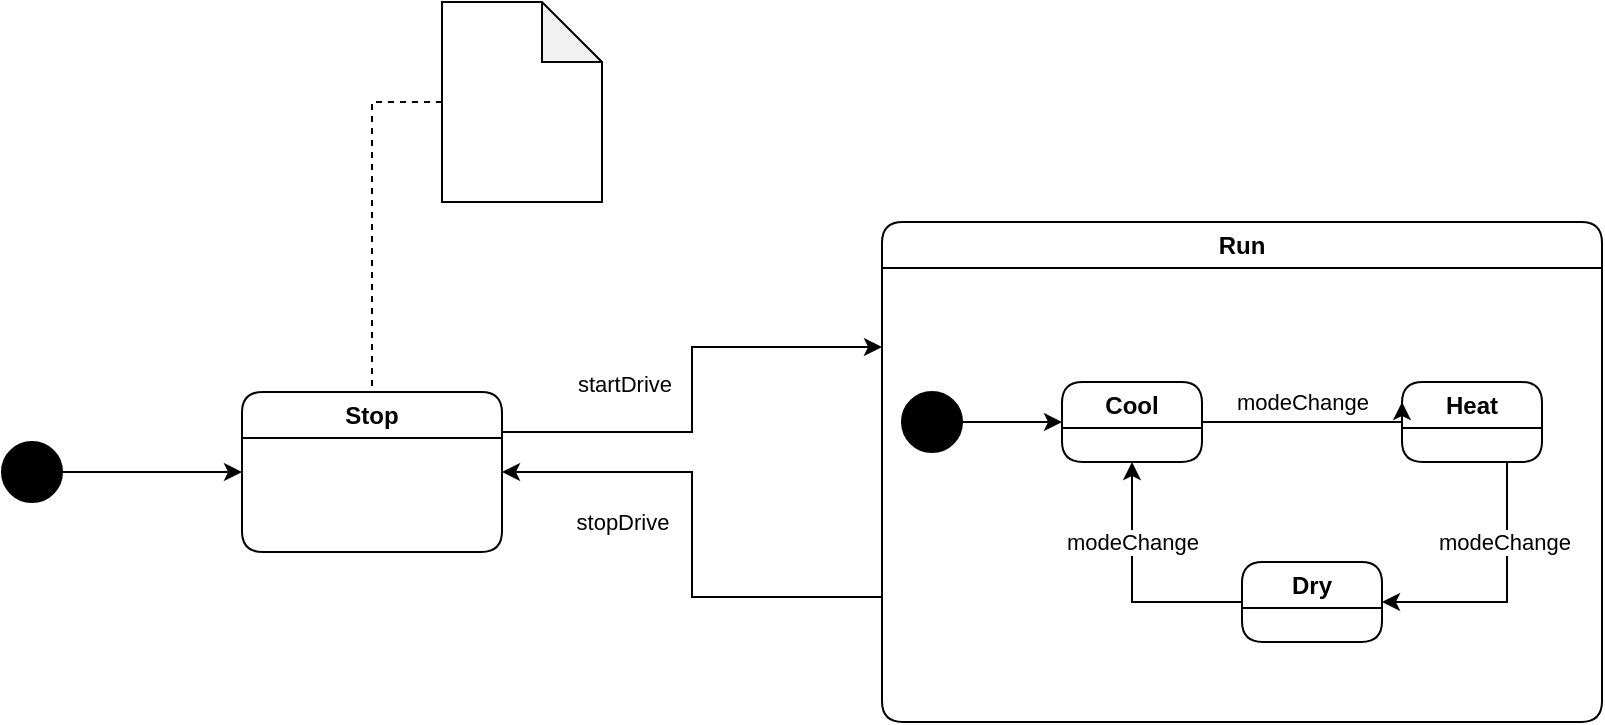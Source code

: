 <mxfile version="15.5.8" type="onedrive"><diagram id="7NhNte4oYimjxjnharbV" name="Page-1"><mxGraphModel dx="1438" dy="992" grid="1" gridSize="10" guides="1" tooltips="1" connect="1" arrows="1" fold="1" page="0" pageScale="1" pageWidth="827" pageHeight="1169" math="0" shadow="0"><root><mxCell id="0"/><mxCell id="1" parent="0"/><mxCell id="EBAIrEwSQ_sO8G7dM4pI-14" style="edgeStyle=orthogonalEdgeStyle;rounded=0;orthogonalLoop=1;jettySize=auto;html=1;exitX=1;exitY=0.5;exitDx=0;exitDy=0;entryX=0;entryY=0.5;entryDx=0;entryDy=0;" parent="1" source="EBAIrEwSQ_sO8G7dM4pI-9" target="EBAIrEwSQ_sO8G7dM4pI-10" edge="1"><mxGeometry relative="1" as="geometry"/></mxCell><object label="" type="initialstate" id="EBAIrEwSQ_sO8G7dM4pI-9"><mxCell style="ellipse;whiteSpace=wrap;html=1;aspect=fixed;glass=0;sketch=0;fillColor=#000000;" parent="1" vertex="1"><mxGeometry x="-630" y="100" width="30" height="30" as="geometry"/></mxCell></object><mxCell id="EBAIrEwSQ_sO8G7dM4pI-15" style="edgeStyle=orthogonalEdgeStyle;rounded=0;orthogonalLoop=1;jettySize=auto;html=1;exitX=1;exitY=0.25;exitDx=0;exitDy=0;entryX=0;entryY=0.25;entryDx=0;entryDy=0;" parent="1" source="EBAIrEwSQ_sO8G7dM4pI-10" target="EBAIrEwSQ_sO8G7dM4pI-13" edge="1"><mxGeometry relative="1" as="geometry"><mxPoint x="-380" y="113" as="sourcePoint"/><mxPoint x="-140" y="95" as="targetPoint"/></mxGeometry></mxCell><mxCell id="EBAIrEwSQ_sO8G7dM4pI-18" value="startDrive" style="edgeLabel;html=1;align=center;verticalAlign=middle;resizable=0;points=[];" parent="EBAIrEwSQ_sO8G7dM4pI-15" vertex="1" connectable="0"><mxGeometry x="0.311" y="1" relative="1" as="geometry"><mxPoint x="-49" y="19" as="offset"/></mxGeometry></mxCell><object label="Stop" type="state" id="EBAIrEwSQ_sO8G7dM4pI-10"><mxCell style="swimlane;rounded=1;whiteSpace=wrap;html=1;glass=0;sketch=0;startSize=23;" parent="1" vertex="1"><mxGeometry x="-510" y="75" width="130" height="80" as="geometry"/></mxCell></object><mxCell id="EBAIrEwSQ_sO8G7dM4pI-16" style="edgeStyle=orthogonalEdgeStyle;rounded=0;orthogonalLoop=1;jettySize=auto;html=1;entryX=1;entryY=0.5;entryDx=0;entryDy=0;exitX=0;exitY=0.75;exitDx=0;exitDy=0;" parent="1" source="EBAIrEwSQ_sO8G7dM4pI-13" target="EBAIrEwSQ_sO8G7dM4pI-10" edge="1"><mxGeometry relative="1" as="geometry"><mxPoint x="-140" y="135" as="sourcePoint"/></mxGeometry></mxCell><mxCell id="EBAIrEwSQ_sO8G7dM4pI-21" value="stopDrive" style="edgeLabel;html=1;align=center;verticalAlign=middle;resizable=0;points=[];" parent="EBAIrEwSQ_sO8G7dM4pI-16" vertex="1" connectable="0"><mxGeometry x="-0.087" y="1" relative="1" as="geometry"><mxPoint x="-34" y="-17" as="offset"/></mxGeometry></mxCell><object label="Run" type="state" id="EBAIrEwSQ_sO8G7dM4pI-13"><mxCell style="swimlane;rounded=1;whiteSpace=wrap;html=1;glass=0;sketch=0;" parent="1" vertex="1"><mxGeometry x="-190" y="-10" width="360" height="250" as="geometry"><mxRectangle x="-410" y="220" width="60" height="23" as="alternateBounds"/></mxGeometry></mxCell></object><object label="Heat" type="state" id="EBAIrEwSQ_sO8G7dM4pI-2"><mxCell style="swimlane;rounded=1;whiteSpace=wrap;html=1;glass=0;sketch=0;startSize=23;" parent="EBAIrEwSQ_sO8G7dM4pI-13" vertex="1"><mxGeometry x="260" y="80" width="70" height="40" as="geometry"/></mxCell></object><object label="Cool" type="state" id="EBAIrEwSQ_sO8G7dM4pI-3"><mxCell style="swimlane;rounded=1;whiteSpace=wrap;html=1;glass=0;sketch=0;" parent="EBAIrEwSQ_sO8G7dM4pI-13" vertex="1"><mxGeometry x="90" y="80" width="70" height="40" as="geometry"/></mxCell></object><mxCell id="EBAIrEwSQ_sO8G7dM4pI-4" style="edgeStyle=orthogonalEdgeStyle;rounded=0;orthogonalLoop=1;jettySize=auto;html=1;exitX=1;exitY=0.25;exitDx=0;exitDy=0;entryX=0;entryY=0.25;entryDx=0;entryDy=0;endArrow=classic;endFill=1;" parent="EBAIrEwSQ_sO8G7dM4pI-13" source="EBAIrEwSQ_sO8G7dM4pI-3" target="EBAIrEwSQ_sO8G7dM4pI-2" edge="1"><mxGeometry relative="1" as="geometry"><Array as="points"><mxPoint x="160" y="100"/><mxPoint x="260" y="100"/></Array></mxGeometry></mxCell><mxCell id="EBAIrEwSQ_sO8G7dM4pI-6" value="modeChange" style="edgeLabel;html=1;align=center;verticalAlign=middle;resizable=0;points=[];" parent="EBAIrEwSQ_sO8G7dM4pI-4" vertex="1" connectable="0"><mxGeometry relative="1" as="geometry"><mxPoint y="-10" as="offset"/></mxGeometry></mxCell><mxCell id="EBAIrEwSQ_sO8G7dM4pI-8" style="edgeStyle=orthogonalEdgeStyle;rounded=0;orthogonalLoop=1;jettySize=auto;html=1;exitX=1;exitY=0.5;exitDx=0;exitDy=0;endArrow=classic;endFill=1;entryX=0;entryY=0.5;entryDx=0;entryDy=0;" parent="EBAIrEwSQ_sO8G7dM4pI-13" source="EBAIrEwSQ_sO8G7dM4pI-1" target="EBAIrEwSQ_sO8G7dM4pI-3" edge="1"><mxGeometry relative="1" as="geometry"><mxPoint x="60" y="100" as="targetPoint"/></mxGeometry></mxCell><object label="" type="initialstate" id="EBAIrEwSQ_sO8G7dM4pI-1"><mxCell style="ellipse;whiteSpace=wrap;html=1;aspect=fixed;glass=0;sketch=0;fillColor=#000000;" parent="EBAIrEwSQ_sO8G7dM4pI-13" vertex="1"><mxGeometry x="10" y="85" width="30" height="30" as="geometry"/></mxCell></object><object label="Dry" type="state" id="UEehksNvU0eOtoshKgS0-1"><mxCell style="swimlane;rounded=1;whiteSpace=wrap;html=1;glass=0;sketch=0;startSize=23;" vertex="1" parent="EBAIrEwSQ_sO8G7dM4pI-13"><mxGeometry x="180" y="170" width="70" height="40" as="geometry"/></mxCell></object><mxCell id="UEehksNvU0eOtoshKgS0-3" style="edgeStyle=orthogonalEdgeStyle;rounded=0;orthogonalLoop=1;jettySize=auto;html=1;exitX=0.75;exitY=1;exitDx=0;exitDy=0;entryX=1;entryY=0.5;entryDx=0;entryDy=0;endArrow=classic;endFill=1;" edge="1" parent="EBAIrEwSQ_sO8G7dM4pI-13" source="EBAIrEwSQ_sO8G7dM4pI-2" target="UEehksNvU0eOtoshKgS0-1"><mxGeometry relative="1" as="geometry"><mxPoint x="40" y="110" as="sourcePoint"/><mxPoint x="-20" y="110" as="targetPoint"/></mxGeometry></mxCell><mxCell id="UEehksNvU0eOtoshKgS0-4" value="modeChange" style="edgeLabel;html=1;align=center;verticalAlign=middle;resizable=0;points=[];" vertex="1" connectable="0" parent="UEehksNvU0eOtoshKgS0-3"><mxGeometry x="-0.25" y="2" relative="1" as="geometry"><mxPoint x="-4" y="-10" as="offset"/></mxGeometry></mxCell><mxCell id="UEehksNvU0eOtoshKgS0-5" style="edgeStyle=orthogonalEdgeStyle;rounded=0;orthogonalLoop=1;jettySize=auto;html=1;exitX=0;exitY=0.5;exitDx=0;exitDy=0;entryX=0.5;entryY=1;entryDx=0;entryDy=0;endArrow=classic;endFill=1;" edge="1" parent="EBAIrEwSQ_sO8G7dM4pI-13" source="UEehksNvU0eOtoshKgS0-1" target="EBAIrEwSQ_sO8G7dM4pI-3"><mxGeometry relative="1" as="geometry"><mxPoint x="92.5" y="120" as="sourcePoint"/><mxPoint x="40" y="190" as="targetPoint"/></mxGeometry></mxCell><mxCell id="UEehksNvU0eOtoshKgS0-6" value="modeChange" style="edgeLabel;html=1;align=center;verticalAlign=middle;resizable=0;points=[];" vertex="1" connectable="0" parent="UEehksNvU0eOtoshKgS0-5"><mxGeometry x="-0.25" y="2" relative="1" as="geometry"><mxPoint x="-8" y="-32" as="offset"/></mxGeometry></mxCell><mxCell id="EBAIrEwSQ_sO8G7dM4pI-20" style="edgeStyle=orthogonalEdgeStyle;rounded=0;orthogonalLoop=1;jettySize=auto;html=1;exitX=0;exitY=0.5;exitDx=0;exitDy=0;exitPerimeter=0;entryX=0.5;entryY=0;entryDx=0;entryDy=0;endArrow=none;endFill=0;dashed=1;" parent="1" source="EBAIrEwSQ_sO8G7dM4pI-19" target="EBAIrEwSQ_sO8G7dM4pI-10" edge="1"><mxGeometry relative="1" as="geometry"/></mxCell><object label="" type="note" id="EBAIrEwSQ_sO8G7dM4pI-19"><mxCell style="shape=note;whiteSpace=wrap;html=1;backgroundOutline=1;darkOpacity=0.05;glass=0;sketch=0;fillColor=#ffffff;" parent="1" vertex="1"><mxGeometry x="-410" y="-120" width="80" height="100" as="geometry"/></mxCell></object></root></mxGraphModel></diagram></mxfile>